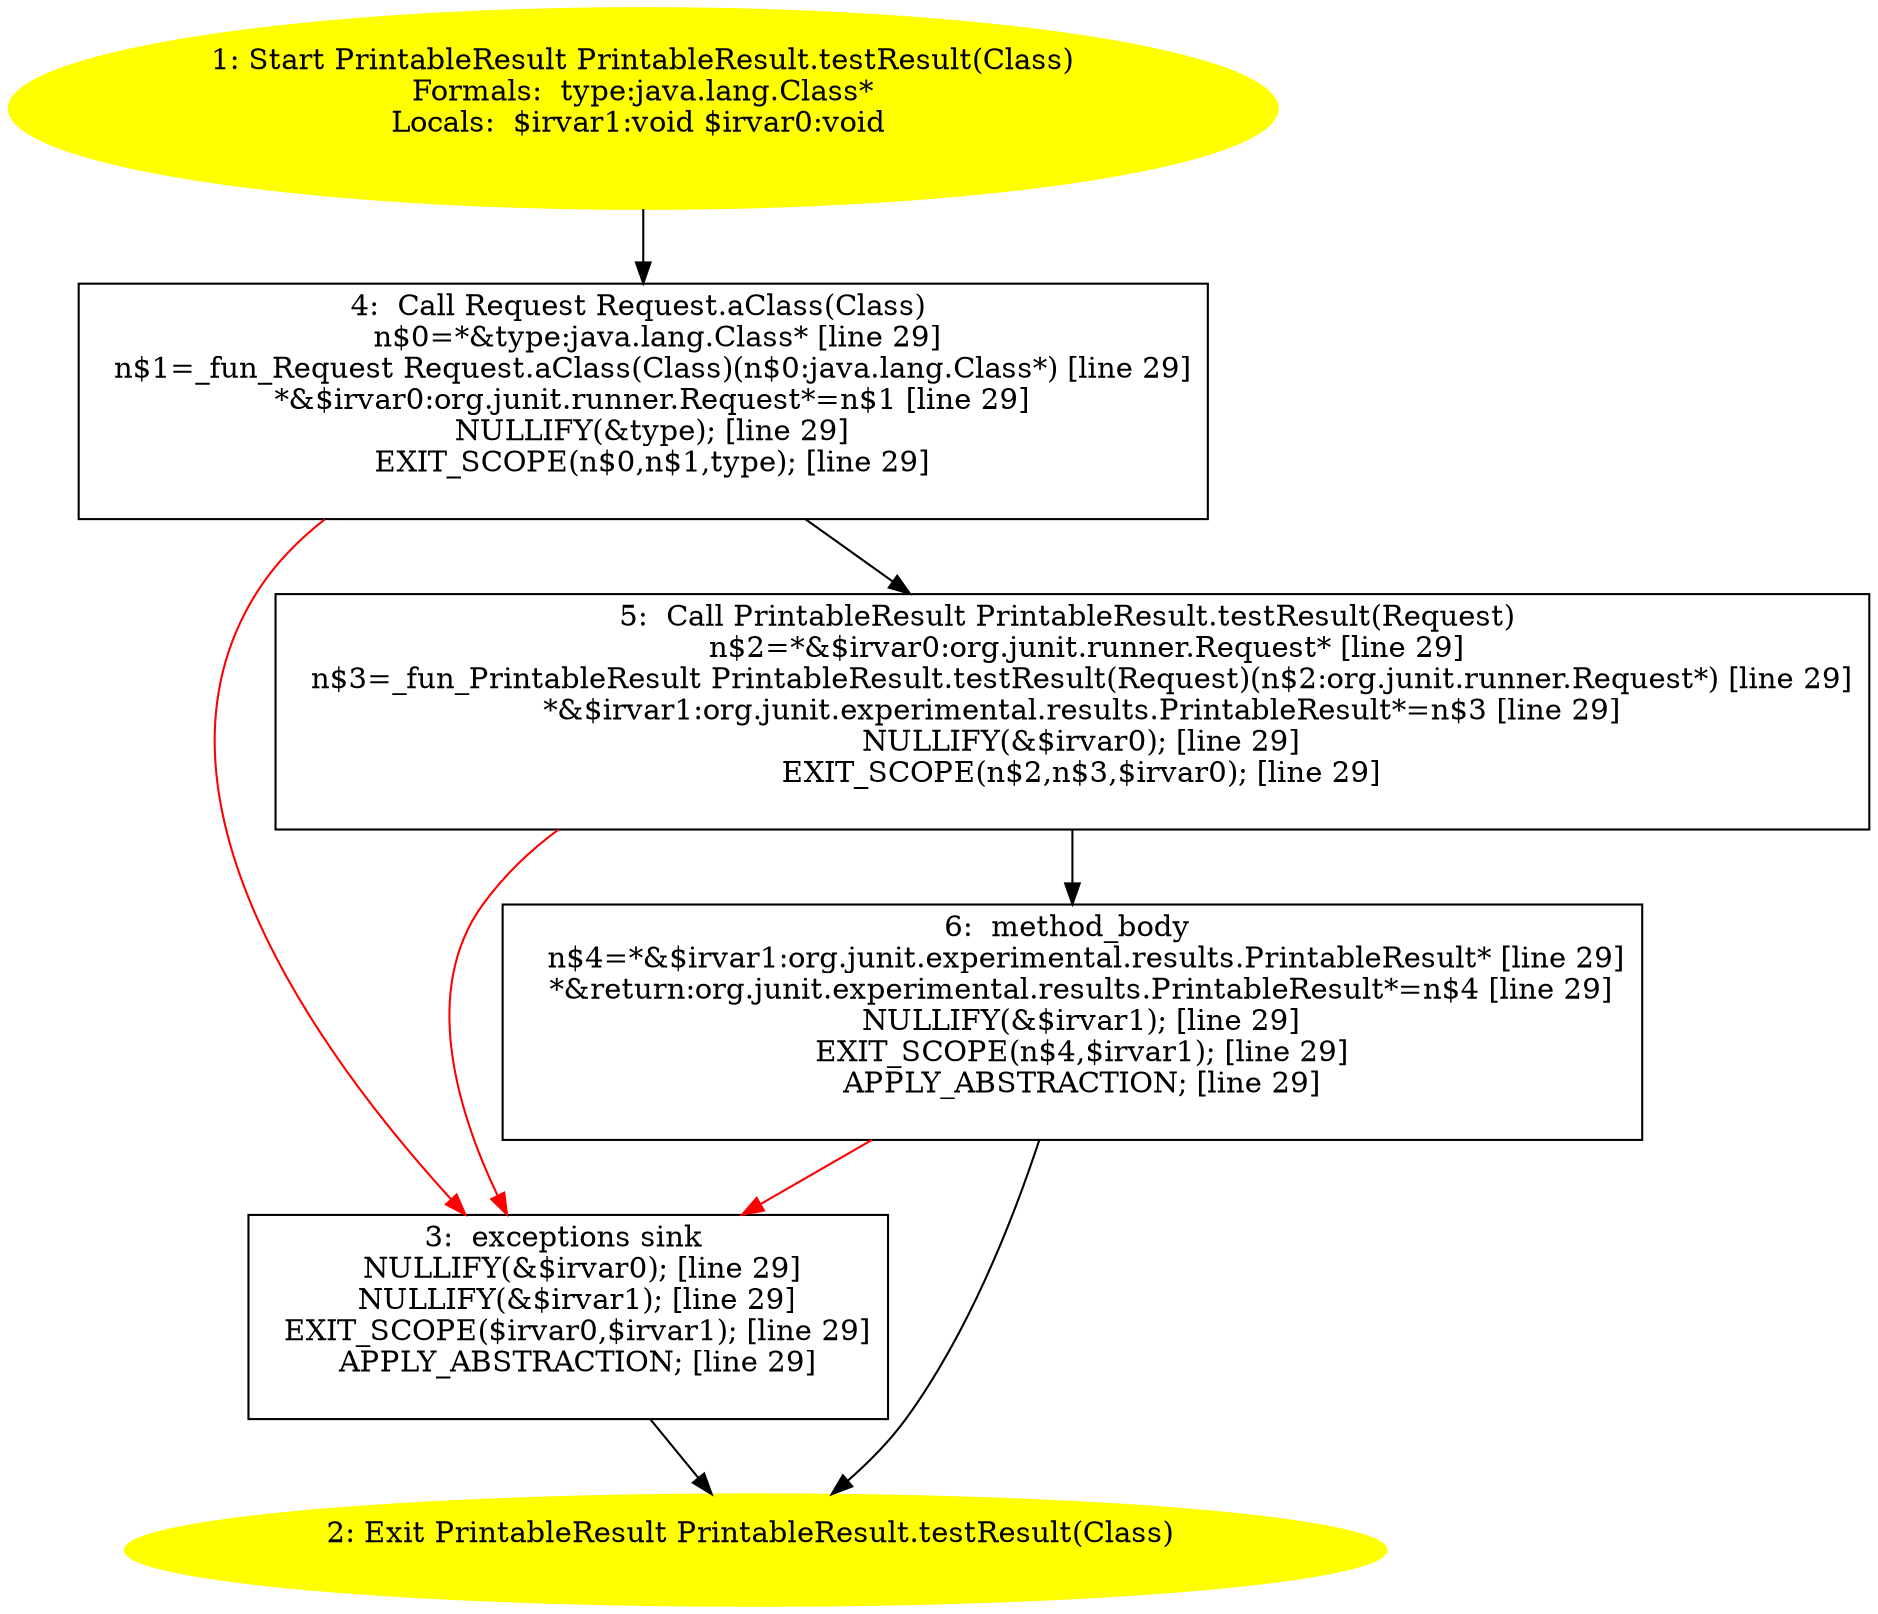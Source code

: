 /* @generated */
digraph cfg {
"org.junit.experimental.results.PrintableResult.testResult(java.lang.Class):org.junit.experimental.re.8400d5188cbf3ba8db0eff0fe3bc84b6_1" [label="1: Start PrintableResult PrintableResult.testResult(Class)\nFormals:  type:java.lang.Class*\nLocals:  $irvar1:void $irvar0:void \n  " color=yellow style=filled]
	

	 "org.junit.experimental.results.PrintableResult.testResult(java.lang.Class):org.junit.experimental.re.8400d5188cbf3ba8db0eff0fe3bc84b6_1" -> "org.junit.experimental.results.PrintableResult.testResult(java.lang.Class):org.junit.experimental.re.8400d5188cbf3ba8db0eff0fe3bc84b6_4" ;
"org.junit.experimental.results.PrintableResult.testResult(java.lang.Class):org.junit.experimental.re.8400d5188cbf3ba8db0eff0fe3bc84b6_2" [label="2: Exit PrintableResult PrintableResult.testResult(Class) \n  " color=yellow style=filled]
	

"org.junit.experimental.results.PrintableResult.testResult(java.lang.Class):org.junit.experimental.re.8400d5188cbf3ba8db0eff0fe3bc84b6_3" [label="3:  exceptions sink \n   NULLIFY(&$irvar0); [line 29]\n  NULLIFY(&$irvar1); [line 29]\n  EXIT_SCOPE($irvar0,$irvar1); [line 29]\n  APPLY_ABSTRACTION; [line 29]\n " shape="box"]
	

	 "org.junit.experimental.results.PrintableResult.testResult(java.lang.Class):org.junit.experimental.re.8400d5188cbf3ba8db0eff0fe3bc84b6_3" -> "org.junit.experimental.results.PrintableResult.testResult(java.lang.Class):org.junit.experimental.re.8400d5188cbf3ba8db0eff0fe3bc84b6_2" ;
"org.junit.experimental.results.PrintableResult.testResult(java.lang.Class):org.junit.experimental.re.8400d5188cbf3ba8db0eff0fe3bc84b6_4" [label="4:  Call Request Request.aClass(Class) \n   n$0=*&type:java.lang.Class* [line 29]\n  n$1=_fun_Request Request.aClass(Class)(n$0:java.lang.Class*) [line 29]\n  *&$irvar0:org.junit.runner.Request*=n$1 [line 29]\n  NULLIFY(&type); [line 29]\n  EXIT_SCOPE(n$0,n$1,type); [line 29]\n " shape="box"]
	

	 "org.junit.experimental.results.PrintableResult.testResult(java.lang.Class):org.junit.experimental.re.8400d5188cbf3ba8db0eff0fe3bc84b6_4" -> "org.junit.experimental.results.PrintableResult.testResult(java.lang.Class):org.junit.experimental.re.8400d5188cbf3ba8db0eff0fe3bc84b6_5" ;
	 "org.junit.experimental.results.PrintableResult.testResult(java.lang.Class):org.junit.experimental.re.8400d5188cbf3ba8db0eff0fe3bc84b6_4" -> "org.junit.experimental.results.PrintableResult.testResult(java.lang.Class):org.junit.experimental.re.8400d5188cbf3ba8db0eff0fe3bc84b6_3" [color="red" ];
"org.junit.experimental.results.PrintableResult.testResult(java.lang.Class):org.junit.experimental.re.8400d5188cbf3ba8db0eff0fe3bc84b6_5" [label="5:  Call PrintableResult PrintableResult.testResult(Request) \n   n$2=*&$irvar0:org.junit.runner.Request* [line 29]\n  n$3=_fun_PrintableResult PrintableResult.testResult(Request)(n$2:org.junit.runner.Request*) [line 29]\n  *&$irvar1:org.junit.experimental.results.PrintableResult*=n$3 [line 29]\n  NULLIFY(&$irvar0); [line 29]\n  EXIT_SCOPE(n$2,n$3,$irvar0); [line 29]\n " shape="box"]
	

	 "org.junit.experimental.results.PrintableResult.testResult(java.lang.Class):org.junit.experimental.re.8400d5188cbf3ba8db0eff0fe3bc84b6_5" -> "org.junit.experimental.results.PrintableResult.testResult(java.lang.Class):org.junit.experimental.re.8400d5188cbf3ba8db0eff0fe3bc84b6_6" ;
	 "org.junit.experimental.results.PrintableResult.testResult(java.lang.Class):org.junit.experimental.re.8400d5188cbf3ba8db0eff0fe3bc84b6_5" -> "org.junit.experimental.results.PrintableResult.testResult(java.lang.Class):org.junit.experimental.re.8400d5188cbf3ba8db0eff0fe3bc84b6_3" [color="red" ];
"org.junit.experimental.results.PrintableResult.testResult(java.lang.Class):org.junit.experimental.re.8400d5188cbf3ba8db0eff0fe3bc84b6_6" [label="6:  method_body \n   n$4=*&$irvar1:org.junit.experimental.results.PrintableResult* [line 29]\n  *&return:org.junit.experimental.results.PrintableResult*=n$4 [line 29]\n  NULLIFY(&$irvar1); [line 29]\n  EXIT_SCOPE(n$4,$irvar1); [line 29]\n  APPLY_ABSTRACTION; [line 29]\n " shape="box"]
	

	 "org.junit.experimental.results.PrintableResult.testResult(java.lang.Class):org.junit.experimental.re.8400d5188cbf3ba8db0eff0fe3bc84b6_6" -> "org.junit.experimental.results.PrintableResult.testResult(java.lang.Class):org.junit.experimental.re.8400d5188cbf3ba8db0eff0fe3bc84b6_2" ;
	 "org.junit.experimental.results.PrintableResult.testResult(java.lang.Class):org.junit.experimental.re.8400d5188cbf3ba8db0eff0fe3bc84b6_6" -> "org.junit.experimental.results.PrintableResult.testResult(java.lang.Class):org.junit.experimental.re.8400d5188cbf3ba8db0eff0fe3bc84b6_3" [color="red" ];
}
